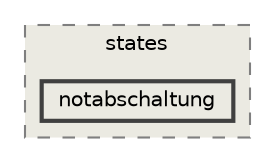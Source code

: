 digraph "C:/playground/Unity/Softwareprojekt_VR-Reaktor-Leitwarte/Assets/Skripte/StateMachine/states/notabschaltung"
{
 // LATEX_PDF_SIZE
  bgcolor="transparent";
  edge [fontname=Helvetica,fontsize=10,labelfontname=Helvetica,labelfontsize=10];
  node [fontname=Helvetica,fontsize=10,shape=box,height=0.2,width=0.4];
  compound=true
  subgraph clusterdir_7c1803d8303e290c429511ca5c09c6a7 {
    graph [ bgcolor="#ebeae2", pencolor="grey50", label="states", fontname=Helvetica,fontsize=10 style="filled,dashed", URL="dir_7c1803d8303e290c429511ca5c09c6a7.html",tooltip=""]
  dir_b746d0e2bd30403463b3b21c04f1f926 [label="notabschaltung", fillcolor="#ebeae2", color="grey25", style="filled,bold", URL="dir_b746d0e2bd30403463b3b21c04f1f926.html",tooltip=""];
  }
}
